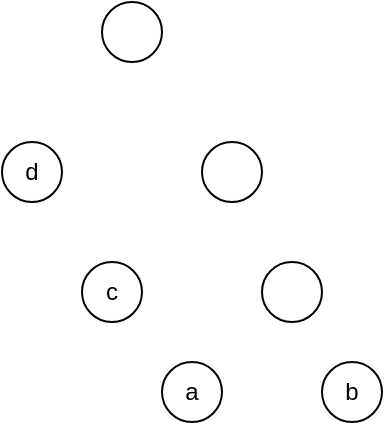<mxfile version="24.7.6">
  <diagram name="Page-1" id="TwJ3v8vGoPVVe2mcMEZA">
    <mxGraphModel dx="1434" dy="793" grid="1" gridSize="10" guides="1" tooltips="1" connect="1" arrows="1" fold="1" page="1" pageScale="1" pageWidth="850" pageHeight="1100" math="0" shadow="0">
      <root>
        <mxCell id="0" />
        <mxCell id="1" parent="0" />
        <mxCell id="hGCilRiJ_WjDdyDnkMgZ-1" value="d" style="ellipse;whiteSpace=wrap;html=1;aspect=fixed;" vertex="1" parent="1">
          <mxGeometry x="280" y="300" width="30" height="30" as="geometry" />
        </mxCell>
        <mxCell id="hGCilRiJ_WjDdyDnkMgZ-2" value="c" style="ellipse;whiteSpace=wrap;html=1;aspect=fixed;" vertex="1" parent="1">
          <mxGeometry x="320" y="360" width="30" height="30" as="geometry" />
        </mxCell>
        <mxCell id="hGCilRiJ_WjDdyDnkMgZ-3" value="" style="ellipse;whiteSpace=wrap;html=1;aspect=fixed;" vertex="1" parent="1">
          <mxGeometry x="380" y="300" width="30" height="30" as="geometry" />
        </mxCell>
        <mxCell id="hGCilRiJ_WjDdyDnkMgZ-4" value="b" style="ellipse;whiteSpace=wrap;html=1;aspect=fixed;" vertex="1" parent="1">
          <mxGeometry x="440" y="410" width="30" height="30" as="geometry" />
        </mxCell>
        <mxCell id="hGCilRiJ_WjDdyDnkMgZ-5" value="" style="ellipse;whiteSpace=wrap;html=1;aspect=fixed;" vertex="1" parent="1">
          <mxGeometry x="330" y="230" width="30" height="30" as="geometry" />
        </mxCell>
        <mxCell id="hGCilRiJ_WjDdyDnkMgZ-6" value="" style="ellipse;whiteSpace=wrap;html=1;aspect=fixed;" vertex="1" parent="1">
          <mxGeometry x="410" y="360" width="30" height="30" as="geometry" />
        </mxCell>
        <mxCell id="hGCilRiJ_WjDdyDnkMgZ-7" value="a" style="ellipse;whiteSpace=wrap;html=1;aspect=fixed;" vertex="1" parent="1">
          <mxGeometry x="360" y="410" width="30" height="30" as="geometry" />
        </mxCell>
      </root>
    </mxGraphModel>
  </diagram>
</mxfile>
